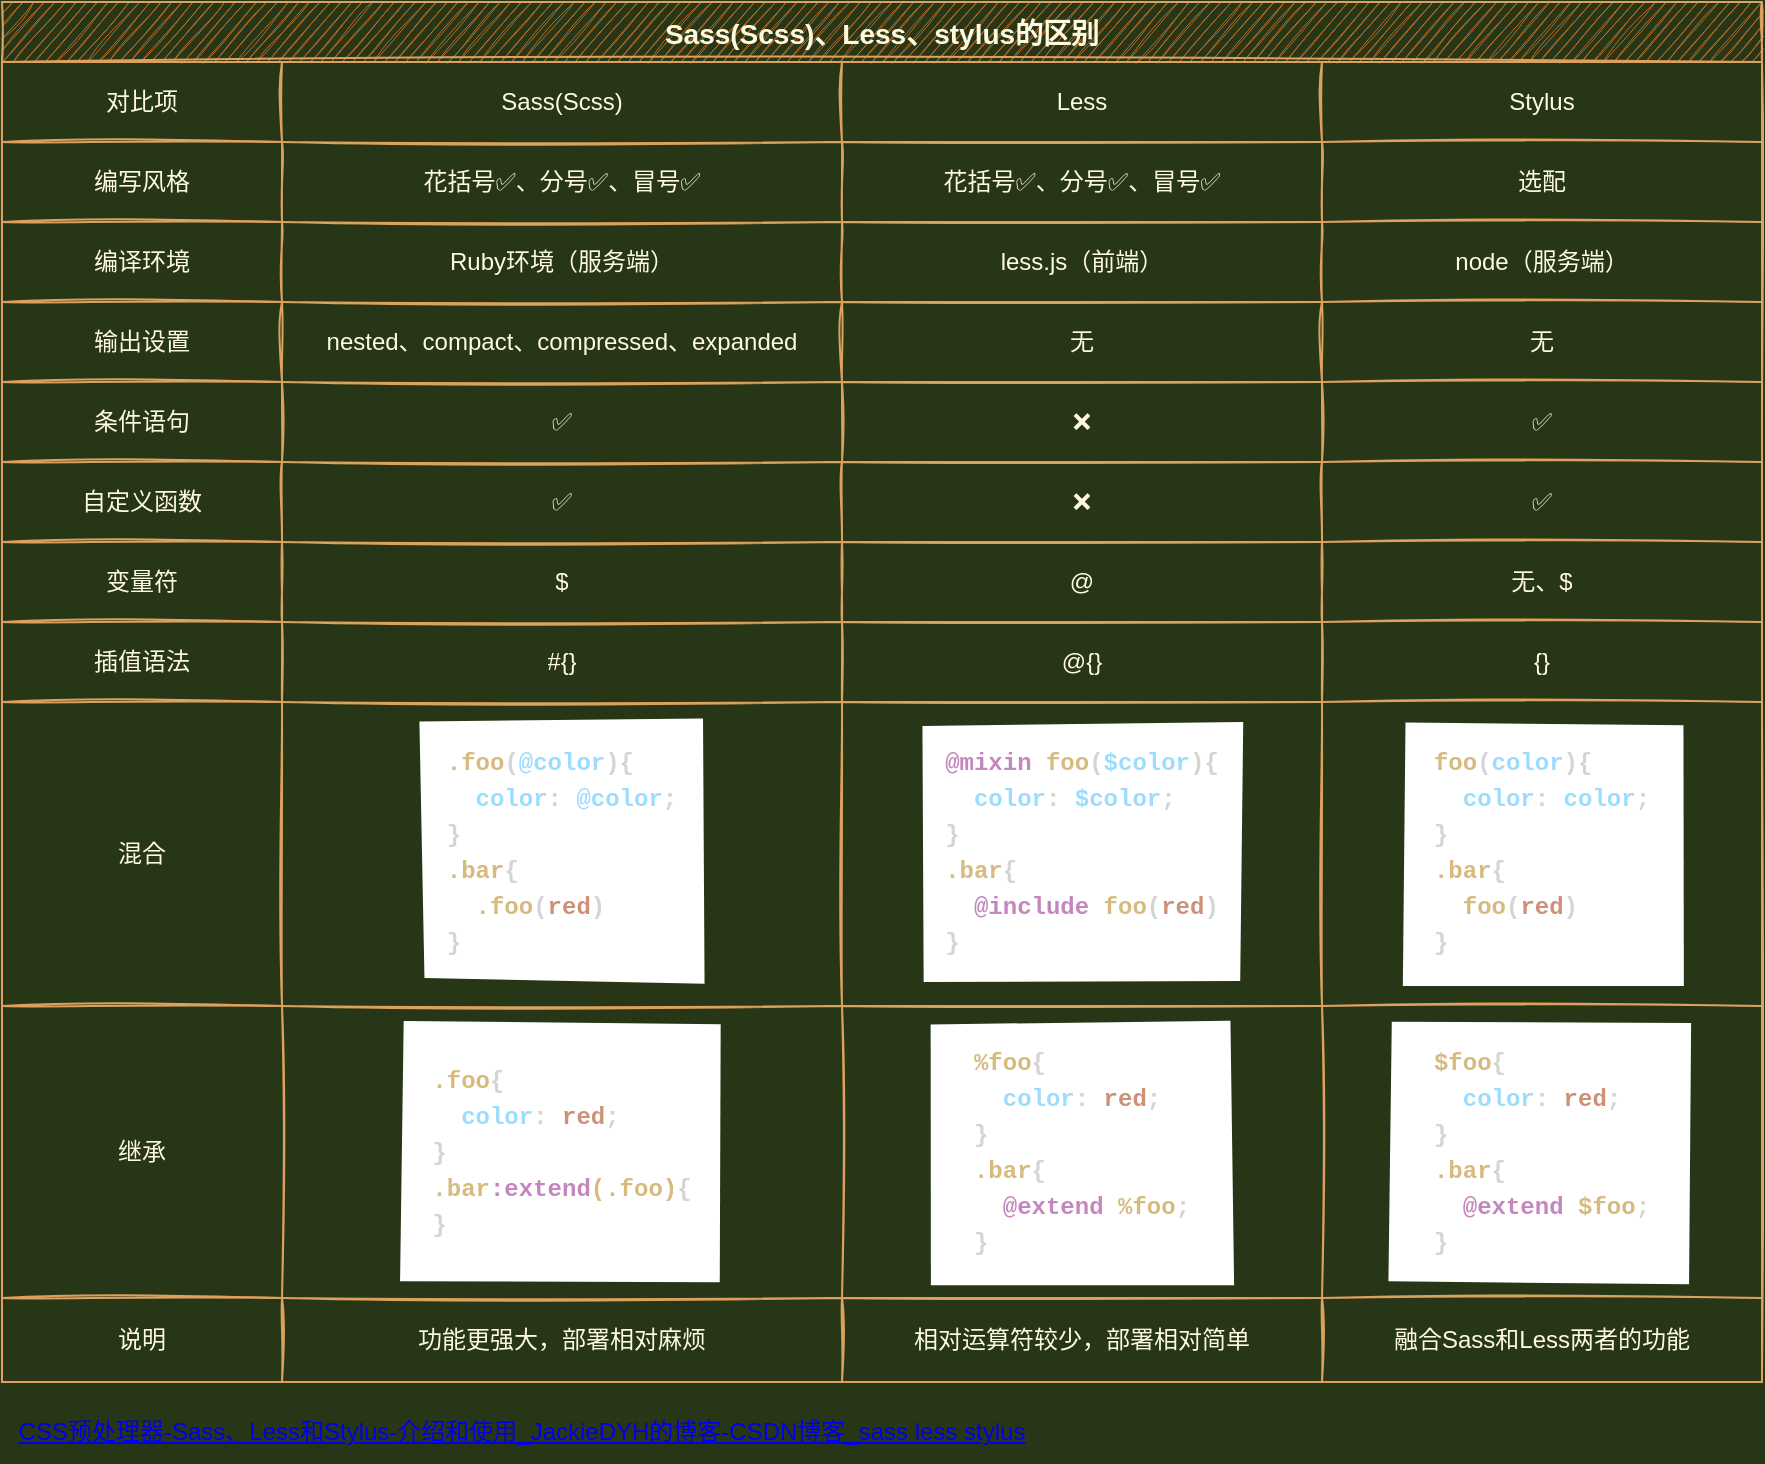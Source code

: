 <mxfile version="18.0.1" type="device"><diagram id="idOYnfuERaD--XpYnU1h" name="第 1 页"><mxGraphModel dx="1040" dy="711" grid="0" gridSize="10" guides="1" tooltips="1" connect="1" arrows="1" fold="1" page="0" pageScale="1" pageWidth="1600" pageHeight="900" background="#283618" math="0" shadow="0"><root><mxCell id="0"/><mxCell id="1" parent="0"/><mxCell id="S_6iXZ2n3z1yHmA3hQTH-1" value="Sass(Scss)、Less、stylus的区别" style="swimlane;startSize=30;fillColor=#BC6C25;strokeColor=#DDA15E;fontColor=#FEFAE0;sketch=1;fontSize=14;" parent="1" vertex="1"><mxGeometry x="380" y="250" width="880" height="690" as="geometry"><mxRectangle x="380" y="240" width="220" height="30" as="alternateBounds"/></mxGeometry></mxCell><mxCell id="S_6iXZ2n3z1yHmA3hQTH-2" value="" style="shape=table;html=1;whiteSpace=wrap;startSize=0;container=1;collapsible=0;childLayout=tableLayout;fillColor=none;strokeColor=#DDA15E;fontColor=#FEFAE0;sketch=1;" parent="S_6iXZ2n3z1yHmA3hQTH-1" vertex="1"><mxGeometry y="30" width="880" height="660" as="geometry"/></mxCell><mxCell id="S_6iXZ2n3z1yHmA3hQTH-3" value="" style="shape=tableRow;horizontal=0;startSize=0;swimlaneHead=0;swimlaneBody=0;top=0;left=0;bottom=0;right=0;collapsible=0;dropTarget=0;fillColor=none;points=[[0,0.5],[1,0.5]];portConstraint=eastwest;strokeColor=#DDA15E;fontColor=#FEFAE0;sketch=1;" parent="S_6iXZ2n3z1yHmA3hQTH-2" vertex="1"><mxGeometry width="880" height="40" as="geometry"/></mxCell><mxCell id="S_6iXZ2n3z1yHmA3hQTH-4" value="对比项" style="shape=partialRectangle;html=1;whiteSpace=wrap;connectable=0;fillColor=none;top=0;left=0;bottom=0;right=0;overflow=hidden;strokeColor=#DDA15E;fontColor=#FEFAE0;sketch=1;" parent="S_6iXZ2n3z1yHmA3hQTH-3" vertex="1"><mxGeometry width="140" height="40" as="geometry"><mxRectangle width="140" height="40" as="alternateBounds"/></mxGeometry></mxCell><mxCell id="S_6iXZ2n3z1yHmA3hQTH-5" value="Sass(Scss)" style="shape=partialRectangle;html=1;whiteSpace=wrap;connectable=0;fillColor=none;top=0;left=0;bottom=0;right=0;overflow=hidden;strokeColor=#DDA15E;fontColor=#FEFAE0;sketch=1;" parent="S_6iXZ2n3z1yHmA3hQTH-3" vertex="1"><mxGeometry x="140" width="280" height="40" as="geometry"><mxRectangle width="280" height="40" as="alternateBounds"/></mxGeometry></mxCell><mxCell id="S_6iXZ2n3z1yHmA3hQTH-6" value="Less" style="shape=partialRectangle;html=1;whiteSpace=wrap;connectable=0;fillColor=none;top=0;left=0;bottom=0;right=0;overflow=hidden;strokeColor=#DDA15E;fontColor=#FEFAE0;sketch=1;" parent="S_6iXZ2n3z1yHmA3hQTH-3" vertex="1"><mxGeometry x="420" width="240" height="40" as="geometry"><mxRectangle width="240" height="40" as="alternateBounds"/></mxGeometry></mxCell><mxCell id="S_6iXZ2n3z1yHmA3hQTH-19" value="Stylus" style="shape=partialRectangle;html=1;whiteSpace=wrap;connectable=0;fillColor=none;top=0;left=0;bottom=0;right=0;overflow=hidden;strokeColor=#DDA15E;fontColor=#FEFAE0;sketch=1;" parent="S_6iXZ2n3z1yHmA3hQTH-3" vertex="1"><mxGeometry x="660" width="220" height="40" as="geometry"><mxRectangle width="220" height="40" as="alternateBounds"/></mxGeometry></mxCell><mxCell id="S_6iXZ2n3z1yHmA3hQTH-7" value="" style="shape=tableRow;horizontal=0;startSize=0;swimlaneHead=0;swimlaneBody=0;top=0;left=0;bottom=0;right=0;collapsible=0;dropTarget=0;fillColor=none;points=[[0,0.5],[1,0.5]];portConstraint=eastwest;strokeColor=#DDA15E;fontColor=#FEFAE0;sketch=1;" parent="S_6iXZ2n3z1yHmA3hQTH-2" vertex="1"><mxGeometry y="40" width="880" height="40" as="geometry"/></mxCell><mxCell id="S_6iXZ2n3z1yHmA3hQTH-8" value="编写风格" style="shape=partialRectangle;html=1;whiteSpace=wrap;connectable=0;fillColor=none;top=0;left=0;bottom=0;right=0;overflow=hidden;strokeColor=#DDA15E;fontColor=#FEFAE0;sketch=1;" parent="S_6iXZ2n3z1yHmA3hQTH-7" vertex="1"><mxGeometry width="140" height="40" as="geometry"><mxRectangle width="140" height="40" as="alternateBounds"/></mxGeometry></mxCell><mxCell id="S_6iXZ2n3z1yHmA3hQTH-9" value="花括号&lt;span style=&quot;font-family: &amp;quot;Apple Color Emoji&amp;quot;, &amp;quot;Segoe UI Emoji&amp;quot;, NotoColorEmoji, &amp;quot;Noto Color Emoji&amp;quot;, &amp;quot;Segoe UI Symbol&amp;quot;, &amp;quot;Android Emoji&amp;quot;, EmojiSymbols; line-height: 1em; font-size: 1em;&quot; aria-label=&quot;✅&quot; role=&quot;img&quot;&gt;✅&lt;/span&gt;、分号&lt;span style=&quot;font-family: &amp;quot;Apple Color Emoji&amp;quot;, &amp;quot;Segoe UI Emoji&amp;quot;, NotoColorEmoji, &amp;quot;Noto Color Emoji&amp;quot;, &amp;quot;Segoe UI Symbol&amp;quot;, &amp;quot;Android Emoji&amp;quot;, EmojiSymbols;&quot;&gt;✅&lt;/span&gt;、冒号&lt;span style=&quot;font-family: &amp;quot;Apple Color Emoji&amp;quot;, &amp;quot;Segoe UI Emoji&amp;quot;, NotoColorEmoji, &amp;quot;Noto Color Emoji&amp;quot;, &amp;quot;Segoe UI Symbol&amp;quot;, &amp;quot;Android Emoji&amp;quot;, EmojiSymbols;&quot;&gt;✅&lt;/span&gt;" style="shape=partialRectangle;html=1;whiteSpace=wrap;connectable=0;fillColor=none;top=0;left=0;bottom=0;right=0;overflow=hidden;strokeColor=#DDA15E;fontColor=#FEFAE0;sketch=1;" parent="S_6iXZ2n3z1yHmA3hQTH-7" vertex="1"><mxGeometry x="140" width="280" height="40" as="geometry"><mxRectangle width="280" height="40" as="alternateBounds"/></mxGeometry></mxCell><mxCell id="S_6iXZ2n3z1yHmA3hQTH-10" value="花括号&lt;span style=&quot;font-size: 1em; font-family: &amp;quot;Apple Color Emoji&amp;quot;, &amp;quot;Segoe UI Emoji&amp;quot;, NotoColorEmoji, &amp;quot;Noto Color Emoji&amp;quot;, &amp;quot;Segoe UI Symbol&amp;quot;, &amp;quot;Android Emoji&amp;quot;, EmojiSymbols; line-height: 1em;&quot; aria-label=&quot;✅&quot; role=&quot;img&quot;&gt;✅&lt;/span&gt;、分号&lt;span style=&quot;font-family: &amp;quot;Apple Color Emoji&amp;quot;, &amp;quot;Segoe UI Emoji&amp;quot;, NotoColorEmoji, &amp;quot;Noto Color Emoji&amp;quot;, &amp;quot;Segoe UI Symbol&amp;quot;, &amp;quot;Android Emoji&amp;quot;, EmojiSymbols;&quot;&gt;✅&lt;/span&gt;、冒号&lt;span style=&quot;font-family: &amp;quot;Apple Color Emoji&amp;quot;, &amp;quot;Segoe UI Emoji&amp;quot;, NotoColorEmoji, &amp;quot;Noto Color Emoji&amp;quot;, &amp;quot;Segoe UI Symbol&amp;quot;, &amp;quot;Android Emoji&amp;quot;, EmojiSymbols;&quot;&gt;✅&lt;/span&gt;" style="shape=partialRectangle;html=1;whiteSpace=wrap;connectable=0;fillColor=none;top=0;left=0;bottom=0;right=0;overflow=hidden;strokeColor=#DDA15E;fontColor=#FEFAE0;sketch=1;" parent="S_6iXZ2n3z1yHmA3hQTH-7" vertex="1"><mxGeometry x="420" width="240" height="40" as="geometry"><mxRectangle width="240" height="40" as="alternateBounds"/></mxGeometry></mxCell><mxCell id="S_6iXZ2n3z1yHmA3hQTH-20" value="选配" style="shape=partialRectangle;html=1;whiteSpace=wrap;connectable=0;fillColor=none;top=0;left=0;bottom=0;right=0;overflow=hidden;strokeColor=#DDA15E;fontColor=#FEFAE0;sketch=1;" parent="S_6iXZ2n3z1yHmA3hQTH-7" vertex="1"><mxGeometry x="660" width="220" height="40" as="geometry"><mxRectangle width="220" height="40" as="alternateBounds"/></mxGeometry></mxCell><mxCell id="S_6iXZ2n3z1yHmA3hQTH-15" style="shape=tableRow;horizontal=0;startSize=0;swimlaneHead=0;swimlaneBody=0;top=0;left=0;bottom=0;right=0;collapsible=0;dropTarget=0;fillColor=none;points=[[0,0.5],[1,0.5]];portConstraint=eastwest;strokeColor=#DDA15E;fontColor=#FEFAE0;sketch=1;" parent="S_6iXZ2n3z1yHmA3hQTH-2" vertex="1"><mxGeometry y="80" width="880" height="40" as="geometry"/></mxCell><mxCell id="S_6iXZ2n3z1yHmA3hQTH-16" value="编译环境" style="shape=partialRectangle;html=1;whiteSpace=wrap;connectable=0;fillColor=none;top=0;left=0;bottom=0;right=0;overflow=hidden;strokeColor=#DDA15E;fontColor=#FEFAE0;sketch=1;" parent="S_6iXZ2n3z1yHmA3hQTH-15" vertex="1"><mxGeometry width="140" height="40" as="geometry"><mxRectangle width="140" height="40" as="alternateBounds"/></mxGeometry></mxCell><mxCell id="S_6iXZ2n3z1yHmA3hQTH-17" value="Ruby环境（服务端）" style="shape=partialRectangle;html=1;whiteSpace=wrap;connectable=0;fillColor=none;top=0;left=0;bottom=0;right=0;overflow=hidden;strokeColor=#DDA15E;fontColor=#FEFAE0;sketch=1;" parent="S_6iXZ2n3z1yHmA3hQTH-15" vertex="1"><mxGeometry x="140" width="280" height="40" as="geometry"><mxRectangle width="280" height="40" as="alternateBounds"/></mxGeometry></mxCell><mxCell id="S_6iXZ2n3z1yHmA3hQTH-18" value="less.js（前端）" style="shape=partialRectangle;html=1;whiteSpace=wrap;connectable=0;fillColor=none;top=0;left=0;bottom=0;right=0;overflow=hidden;strokeColor=#DDA15E;fontColor=#FEFAE0;sketch=1;" parent="S_6iXZ2n3z1yHmA3hQTH-15" vertex="1"><mxGeometry x="420" width="240" height="40" as="geometry"><mxRectangle width="240" height="40" as="alternateBounds"/></mxGeometry></mxCell><mxCell id="S_6iXZ2n3z1yHmA3hQTH-21" value="node（服务端）" style="shape=partialRectangle;html=1;whiteSpace=wrap;connectable=0;fillColor=none;top=0;left=0;bottom=0;right=0;overflow=hidden;strokeColor=#DDA15E;fontColor=#FEFAE0;sketch=1;" parent="S_6iXZ2n3z1yHmA3hQTH-15" vertex="1"><mxGeometry x="660" width="220" height="40" as="geometry"><mxRectangle width="220" height="40" as="alternateBounds"/></mxGeometry></mxCell><mxCell id="S_6iXZ2n3z1yHmA3hQTH-32" style="shape=tableRow;horizontal=0;startSize=0;swimlaneHead=0;swimlaneBody=0;top=0;left=0;bottom=0;right=0;collapsible=0;dropTarget=0;fillColor=none;points=[[0,0.5],[1,0.5]];portConstraint=eastwest;strokeColor=#DDA15E;fontColor=#FEFAE0;sketch=1;" parent="S_6iXZ2n3z1yHmA3hQTH-2" vertex="1"><mxGeometry y="120" width="880" height="40" as="geometry"/></mxCell><mxCell id="S_6iXZ2n3z1yHmA3hQTH-33" value="输出设置" style="shape=partialRectangle;html=1;whiteSpace=wrap;connectable=0;fillColor=none;top=0;left=0;bottom=0;right=0;overflow=hidden;strokeColor=#DDA15E;fontColor=#FEFAE0;sketch=1;" parent="S_6iXZ2n3z1yHmA3hQTH-32" vertex="1"><mxGeometry width="140" height="40" as="geometry"><mxRectangle width="140" height="40" as="alternateBounds"/></mxGeometry></mxCell><mxCell id="S_6iXZ2n3z1yHmA3hQTH-34" value="nested、compact、compressed、expanded" style="shape=partialRectangle;html=1;whiteSpace=wrap;connectable=0;fillColor=none;top=0;left=0;bottom=0;right=0;overflow=hidden;strokeColor=#DDA15E;fontColor=#FEFAE0;sketch=1;" parent="S_6iXZ2n3z1yHmA3hQTH-32" vertex="1"><mxGeometry x="140" width="280" height="40" as="geometry"><mxRectangle width="280" height="40" as="alternateBounds"/></mxGeometry></mxCell><mxCell id="S_6iXZ2n3z1yHmA3hQTH-35" value="无" style="shape=partialRectangle;html=1;whiteSpace=wrap;connectable=0;fillColor=none;top=0;left=0;bottom=0;right=0;overflow=hidden;strokeColor=#DDA15E;fontColor=#FEFAE0;sketch=1;" parent="S_6iXZ2n3z1yHmA3hQTH-32" vertex="1"><mxGeometry x="420" width="240" height="40" as="geometry"><mxRectangle width="240" height="40" as="alternateBounds"/></mxGeometry></mxCell><mxCell id="S_6iXZ2n3z1yHmA3hQTH-36" value="无" style="shape=partialRectangle;html=1;whiteSpace=wrap;connectable=0;fillColor=none;top=0;left=0;bottom=0;right=0;overflow=hidden;strokeColor=#DDA15E;fontColor=#FEFAE0;sketch=1;" parent="S_6iXZ2n3z1yHmA3hQTH-32" vertex="1"><mxGeometry x="660" width="220" height="40" as="geometry"><mxRectangle width="220" height="40" as="alternateBounds"/></mxGeometry></mxCell><mxCell id="S_6iXZ2n3z1yHmA3hQTH-37" style="shape=tableRow;horizontal=0;startSize=0;swimlaneHead=0;swimlaneBody=0;top=0;left=0;bottom=0;right=0;collapsible=0;dropTarget=0;fillColor=none;points=[[0,0.5],[1,0.5]];portConstraint=eastwest;strokeColor=#DDA15E;fontColor=#FEFAE0;sketch=1;" parent="S_6iXZ2n3z1yHmA3hQTH-2" vertex="1"><mxGeometry y="160" width="880" height="40" as="geometry"/></mxCell><mxCell id="S_6iXZ2n3z1yHmA3hQTH-38" value="条件语句" style="shape=partialRectangle;html=1;whiteSpace=wrap;connectable=0;fillColor=none;top=0;left=0;bottom=0;right=0;overflow=hidden;strokeColor=#DDA15E;fontColor=#FEFAE0;sketch=1;" parent="S_6iXZ2n3z1yHmA3hQTH-37" vertex="1"><mxGeometry width="140" height="40" as="geometry"><mxRectangle width="140" height="40" as="alternateBounds"/></mxGeometry></mxCell><mxCell id="S_6iXZ2n3z1yHmA3hQTH-39" value="&lt;span style=&quot;font-family: &amp;quot;Apple Color Emoji&amp;quot;, &amp;quot;Segoe UI Emoji&amp;quot;, NotoColorEmoji, &amp;quot;Noto Color Emoji&amp;quot;, &amp;quot;Segoe UI Symbol&amp;quot;, &amp;quot;Android Emoji&amp;quot;, EmojiSymbols;&quot;&gt;✅&lt;/span&gt;" style="shape=partialRectangle;html=1;whiteSpace=wrap;connectable=0;fillColor=none;top=0;left=0;bottom=0;right=0;overflow=hidden;strokeColor=#DDA15E;fontColor=#FEFAE0;sketch=1;" parent="S_6iXZ2n3z1yHmA3hQTH-37" vertex="1"><mxGeometry x="140" width="280" height="40" as="geometry"><mxRectangle width="280" height="40" as="alternateBounds"/></mxGeometry></mxCell><mxCell id="S_6iXZ2n3z1yHmA3hQTH-40" value="&lt;span style=&quot;font-family: &amp;quot;Apple Color Emoji&amp;quot;, &amp;quot;Segoe UI Emoji&amp;quot;, NotoColorEmoji, &amp;quot;Noto Color Emoji&amp;quot;, &amp;quot;Segoe UI Symbol&amp;quot;, &amp;quot;Android Emoji&amp;quot;, EmojiSymbols;&quot;&gt;❌&lt;/span&gt;" style="shape=partialRectangle;html=1;whiteSpace=wrap;connectable=0;fillColor=none;top=0;left=0;bottom=0;right=0;overflow=hidden;strokeColor=#DDA15E;fontColor=#FEFAE0;sketch=1;" parent="S_6iXZ2n3z1yHmA3hQTH-37" vertex="1"><mxGeometry x="420" width="240" height="40" as="geometry"><mxRectangle width="240" height="40" as="alternateBounds"/></mxGeometry></mxCell><mxCell id="S_6iXZ2n3z1yHmA3hQTH-41" value="&lt;span style=&quot;font-family: &amp;quot;Apple Color Emoji&amp;quot;, &amp;quot;Segoe UI Emoji&amp;quot;, NotoColorEmoji, &amp;quot;Noto Color Emoji&amp;quot;, &amp;quot;Segoe UI Symbol&amp;quot;, &amp;quot;Android Emoji&amp;quot;, EmojiSymbols;&quot;&gt;✅&lt;/span&gt;" style="shape=partialRectangle;html=1;whiteSpace=wrap;connectable=0;fillColor=none;top=0;left=0;bottom=0;right=0;overflow=hidden;strokeColor=#DDA15E;fontColor=#FEFAE0;sketch=1;" parent="S_6iXZ2n3z1yHmA3hQTH-37" vertex="1"><mxGeometry x="660" width="220" height="40" as="geometry"><mxRectangle width="220" height="40" as="alternateBounds"/></mxGeometry></mxCell><mxCell id="S_6iXZ2n3z1yHmA3hQTH-42" style="shape=tableRow;horizontal=0;startSize=0;swimlaneHead=0;swimlaneBody=0;top=0;left=0;bottom=0;right=0;collapsible=0;dropTarget=0;fillColor=none;points=[[0,0.5],[1,0.5]];portConstraint=eastwest;strokeColor=#DDA15E;fontColor=#FEFAE0;sketch=1;" parent="S_6iXZ2n3z1yHmA3hQTH-2" vertex="1"><mxGeometry y="200" width="880" height="40" as="geometry"/></mxCell><mxCell id="S_6iXZ2n3z1yHmA3hQTH-43" value="自定义函数" style="shape=partialRectangle;html=1;whiteSpace=wrap;connectable=0;fillColor=none;top=0;left=0;bottom=0;right=0;overflow=hidden;strokeColor=#DDA15E;fontColor=#FEFAE0;sketch=1;" parent="S_6iXZ2n3z1yHmA3hQTH-42" vertex="1"><mxGeometry width="140" height="40" as="geometry"><mxRectangle width="140" height="40" as="alternateBounds"/></mxGeometry></mxCell><mxCell id="S_6iXZ2n3z1yHmA3hQTH-44" value="&lt;span style=&quot;font-family: &amp;quot;Apple Color Emoji&amp;quot;, &amp;quot;Segoe UI Emoji&amp;quot;, NotoColorEmoji, &amp;quot;Noto Color Emoji&amp;quot;, &amp;quot;Segoe UI Symbol&amp;quot;, &amp;quot;Android Emoji&amp;quot;, EmojiSymbols;&quot;&gt;✅&lt;/span&gt;" style="shape=partialRectangle;html=1;whiteSpace=wrap;connectable=0;fillColor=none;top=0;left=0;bottom=0;right=0;overflow=hidden;strokeColor=#DDA15E;fontColor=#FEFAE0;sketch=1;" parent="S_6iXZ2n3z1yHmA3hQTH-42" vertex="1"><mxGeometry x="140" width="280" height="40" as="geometry"><mxRectangle width="280" height="40" as="alternateBounds"/></mxGeometry></mxCell><mxCell id="S_6iXZ2n3z1yHmA3hQTH-45" value="&lt;span style=&quot;font-family: &amp;quot;Apple Color Emoji&amp;quot;, &amp;quot;Segoe UI Emoji&amp;quot;, NotoColorEmoji, &amp;quot;Noto Color Emoji&amp;quot;, &amp;quot;Segoe UI Symbol&amp;quot;, &amp;quot;Android Emoji&amp;quot;, EmojiSymbols; line-height: 1em; font-size: 1em;&quot; aria-label=&quot;❌&quot; role=&quot;img&quot;&gt;❌&lt;/span&gt;" style="shape=partialRectangle;html=1;whiteSpace=wrap;connectable=0;fillColor=none;top=0;left=0;bottom=0;right=0;overflow=hidden;strokeColor=#DDA15E;fontColor=#FEFAE0;sketch=1;" parent="S_6iXZ2n3z1yHmA3hQTH-42" vertex="1"><mxGeometry x="420" width="240" height="40" as="geometry"><mxRectangle width="240" height="40" as="alternateBounds"/></mxGeometry></mxCell><mxCell id="S_6iXZ2n3z1yHmA3hQTH-46" value="&lt;span style=&quot;font-family: &amp;quot;Apple Color Emoji&amp;quot;, &amp;quot;Segoe UI Emoji&amp;quot;, NotoColorEmoji, &amp;quot;Noto Color Emoji&amp;quot;, &amp;quot;Segoe UI Symbol&amp;quot;, &amp;quot;Android Emoji&amp;quot;, EmojiSymbols;&quot;&gt;✅&lt;/span&gt;" style="shape=partialRectangle;html=1;whiteSpace=wrap;connectable=0;fillColor=none;top=0;left=0;bottom=0;right=0;overflow=hidden;strokeColor=#DDA15E;fontColor=#FEFAE0;sketch=1;" parent="S_6iXZ2n3z1yHmA3hQTH-42" vertex="1"><mxGeometry x="660" width="220" height="40" as="geometry"><mxRectangle width="220" height="40" as="alternateBounds"/></mxGeometry></mxCell><mxCell id="S_6iXZ2n3z1yHmA3hQTH-22" style="shape=tableRow;horizontal=0;startSize=0;swimlaneHead=0;swimlaneBody=0;top=0;left=0;bottom=0;right=0;collapsible=0;dropTarget=0;fillColor=none;points=[[0,0.5],[1,0.5]];portConstraint=eastwest;strokeColor=#DDA15E;fontColor=#FEFAE0;sketch=1;" parent="S_6iXZ2n3z1yHmA3hQTH-2" vertex="1"><mxGeometry y="240" width="880" height="40" as="geometry"/></mxCell><mxCell id="S_6iXZ2n3z1yHmA3hQTH-23" value="变量符" style="shape=partialRectangle;html=1;whiteSpace=wrap;connectable=0;fillColor=none;top=0;left=0;bottom=0;right=0;overflow=hidden;strokeColor=#DDA15E;fontColor=#FEFAE0;sketch=1;" parent="S_6iXZ2n3z1yHmA3hQTH-22" vertex="1"><mxGeometry width="140" height="40" as="geometry"><mxRectangle width="140" height="40" as="alternateBounds"/></mxGeometry></mxCell><mxCell id="S_6iXZ2n3z1yHmA3hQTH-24" value="$" style="shape=partialRectangle;html=1;whiteSpace=wrap;connectable=0;fillColor=none;top=0;left=0;bottom=0;right=0;overflow=hidden;strokeColor=#DDA15E;fontColor=#FEFAE0;sketch=1;" parent="S_6iXZ2n3z1yHmA3hQTH-22" vertex="1"><mxGeometry x="140" width="280" height="40" as="geometry"><mxRectangle width="280" height="40" as="alternateBounds"/></mxGeometry></mxCell><mxCell id="S_6iXZ2n3z1yHmA3hQTH-25" value="@" style="shape=partialRectangle;html=1;whiteSpace=wrap;connectable=0;fillColor=none;top=0;left=0;bottom=0;right=0;overflow=hidden;strokeColor=#DDA15E;fontColor=#FEFAE0;sketch=1;" parent="S_6iXZ2n3z1yHmA3hQTH-22" vertex="1"><mxGeometry x="420" width="240" height="40" as="geometry"><mxRectangle width="240" height="40" as="alternateBounds"/></mxGeometry></mxCell><mxCell id="S_6iXZ2n3z1yHmA3hQTH-26" value="无、$" style="shape=partialRectangle;html=1;whiteSpace=wrap;connectable=0;fillColor=none;top=0;left=0;bottom=0;right=0;overflow=hidden;strokeColor=#DDA15E;fontColor=#FEFAE0;sketch=1;" parent="S_6iXZ2n3z1yHmA3hQTH-22" vertex="1"><mxGeometry x="660" width="220" height="40" as="geometry"><mxRectangle width="220" height="40" as="alternateBounds"/></mxGeometry></mxCell><mxCell id="S_6iXZ2n3z1yHmA3hQTH-27" style="shape=tableRow;horizontal=0;startSize=0;swimlaneHead=0;swimlaneBody=0;top=0;left=0;bottom=0;right=0;collapsible=0;dropTarget=0;fillColor=none;points=[[0,0.5],[1,0.5]];portConstraint=eastwest;strokeColor=#DDA15E;fontColor=#FEFAE0;sketch=1;" parent="S_6iXZ2n3z1yHmA3hQTH-2" vertex="1"><mxGeometry y="280" width="880" height="40" as="geometry"/></mxCell><mxCell id="S_6iXZ2n3z1yHmA3hQTH-28" value="插值语法" style="shape=partialRectangle;html=1;whiteSpace=wrap;connectable=0;fillColor=none;top=0;left=0;bottom=0;right=0;overflow=hidden;strokeColor=#DDA15E;fontColor=#FEFAE0;sketch=1;" parent="S_6iXZ2n3z1yHmA3hQTH-27" vertex="1"><mxGeometry width="140" height="40" as="geometry"><mxRectangle width="140" height="40" as="alternateBounds"/></mxGeometry></mxCell><mxCell id="S_6iXZ2n3z1yHmA3hQTH-29" value="#{}" style="shape=partialRectangle;html=1;whiteSpace=wrap;connectable=0;fillColor=none;top=0;left=0;bottom=0;right=0;overflow=hidden;strokeColor=#DDA15E;fontColor=#FEFAE0;sketch=1;" parent="S_6iXZ2n3z1yHmA3hQTH-27" vertex="1"><mxGeometry x="140" width="280" height="40" as="geometry"><mxRectangle width="280" height="40" as="alternateBounds"/></mxGeometry></mxCell><mxCell id="S_6iXZ2n3z1yHmA3hQTH-30" value="@{}" style="shape=partialRectangle;html=1;whiteSpace=wrap;connectable=0;fillColor=none;top=0;left=0;bottom=0;right=0;overflow=hidden;strokeColor=#DDA15E;fontColor=#FEFAE0;sketch=1;" parent="S_6iXZ2n3z1yHmA3hQTH-27" vertex="1"><mxGeometry x="420" width="240" height="40" as="geometry"><mxRectangle width="240" height="40" as="alternateBounds"/></mxGeometry></mxCell><mxCell id="S_6iXZ2n3z1yHmA3hQTH-31" value="{}" style="shape=partialRectangle;html=1;whiteSpace=wrap;connectable=0;fillColor=none;top=0;left=0;bottom=0;right=0;overflow=hidden;strokeColor=#DDA15E;fontColor=#FEFAE0;sketch=1;" parent="S_6iXZ2n3z1yHmA3hQTH-27" vertex="1"><mxGeometry x="660" width="220" height="40" as="geometry"><mxRectangle width="220" height="40" as="alternateBounds"/></mxGeometry></mxCell><mxCell id="1wBlyG7jpQThsNX-sjbb-1" style="shape=tableRow;horizontal=0;startSize=0;swimlaneHead=0;swimlaneBody=0;top=0;left=0;bottom=0;right=0;collapsible=0;dropTarget=0;fillColor=none;points=[[0,0.5],[1,0.5]];portConstraint=eastwest;strokeColor=#DDA15E;fontColor=#FEFAE0;sketch=1;" vertex="1" parent="S_6iXZ2n3z1yHmA3hQTH-2"><mxGeometry y="320" width="880" height="152" as="geometry"/></mxCell><mxCell id="1wBlyG7jpQThsNX-sjbb-2" value="混合" style="shape=partialRectangle;html=1;whiteSpace=wrap;connectable=0;fillColor=none;top=0;left=0;bottom=0;right=0;overflow=hidden;strokeColor=#DDA15E;fontColor=#FEFAE0;sketch=1;" vertex="1" parent="1wBlyG7jpQThsNX-sjbb-1"><mxGeometry width="140" height="152" as="geometry"><mxRectangle width="140" height="152" as="alternateBounds"/></mxGeometry></mxCell><mxCell id="1wBlyG7jpQThsNX-sjbb-3" value="" style="shape=partialRectangle;html=1;whiteSpace=wrap;connectable=0;fillColor=none;top=0;left=0;bottom=0;right=0;overflow=hidden;strokeColor=#DDA15E;fontColor=#FEFAE0;sketch=1;align=left;" vertex="1" parent="1wBlyG7jpQThsNX-sjbb-1"><mxGeometry x="140" width="280" height="152" as="geometry"><mxRectangle width="280" height="152" as="alternateBounds"/></mxGeometry></mxCell><mxCell id="1wBlyG7jpQThsNX-sjbb-4" style="shape=partialRectangle;html=1;whiteSpace=wrap;connectable=0;fillColor=none;top=0;left=0;bottom=0;right=0;overflow=hidden;strokeColor=#DDA15E;fontColor=#FEFAE0;sketch=1;" vertex="1" parent="1wBlyG7jpQThsNX-sjbb-1"><mxGeometry x="420" width="240" height="152" as="geometry"><mxRectangle width="240" height="152" as="alternateBounds"/></mxGeometry></mxCell><mxCell id="1wBlyG7jpQThsNX-sjbb-5" style="shape=partialRectangle;html=1;whiteSpace=wrap;connectable=0;fillColor=none;top=0;left=0;bottom=0;right=0;overflow=hidden;strokeColor=#DDA15E;fontColor=#FEFAE0;sketch=1;" vertex="1" parent="1wBlyG7jpQThsNX-sjbb-1"><mxGeometry x="660" width="220" height="152" as="geometry"><mxRectangle width="220" height="152" as="alternateBounds"/></mxGeometry></mxCell><mxCell id="1wBlyG7jpQThsNX-sjbb-6" style="shape=tableRow;horizontal=0;startSize=0;swimlaneHead=0;swimlaneBody=0;top=0;left=0;bottom=0;right=0;collapsible=0;dropTarget=0;fillColor=none;points=[[0,0.5],[1,0.5]];portConstraint=eastwest;strokeColor=#DDA15E;fontColor=#FEFAE0;sketch=1;" vertex="1" parent="S_6iXZ2n3z1yHmA3hQTH-2"><mxGeometry y="472" width="880" height="146" as="geometry"/></mxCell><mxCell id="1wBlyG7jpQThsNX-sjbb-7" value="继承" style="shape=partialRectangle;html=1;whiteSpace=wrap;connectable=0;fillColor=none;top=0;left=0;bottom=0;right=0;overflow=hidden;strokeColor=#DDA15E;fontColor=#FEFAE0;sketch=1;" vertex="1" parent="1wBlyG7jpQThsNX-sjbb-6"><mxGeometry width="140" height="146" as="geometry"><mxRectangle width="140" height="146" as="alternateBounds"/></mxGeometry></mxCell><mxCell id="1wBlyG7jpQThsNX-sjbb-8" style="shape=partialRectangle;html=1;whiteSpace=wrap;connectable=0;fillColor=none;top=0;left=0;bottom=0;right=0;overflow=hidden;strokeColor=#DDA15E;fontColor=#FEFAE0;sketch=1;" vertex="1" parent="1wBlyG7jpQThsNX-sjbb-6"><mxGeometry x="140" width="280" height="146" as="geometry"><mxRectangle width="280" height="146" as="alternateBounds"/></mxGeometry></mxCell><mxCell id="1wBlyG7jpQThsNX-sjbb-9" style="shape=partialRectangle;html=1;whiteSpace=wrap;connectable=0;fillColor=none;top=0;left=0;bottom=0;right=0;overflow=hidden;strokeColor=#DDA15E;fontColor=#FEFAE0;sketch=1;" vertex="1" parent="1wBlyG7jpQThsNX-sjbb-6"><mxGeometry x="420" width="240" height="146" as="geometry"><mxRectangle width="240" height="146" as="alternateBounds"/></mxGeometry></mxCell><mxCell id="1wBlyG7jpQThsNX-sjbb-10" style="shape=partialRectangle;html=1;whiteSpace=wrap;connectable=0;fillColor=none;top=0;left=0;bottom=0;right=0;overflow=hidden;strokeColor=#DDA15E;fontColor=#FEFAE0;sketch=1;" vertex="1" parent="1wBlyG7jpQThsNX-sjbb-6"><mxGeometry x="660" width="220" height="146" as="geometry"><mxRectangle width="220" height="146" as="alternateBounds"/></mxGeometry></mxCell><mxCell id="S_6iXZ2n3z1yHmA3hQTH-47" style="shape=tableRow;horizontal=0;startSize=0;swimlaneHead=0;swimlaneBody=0;top=0;left=0;bottom=0;right=0;collapsible=0;dropTarget=0;fillColor=none;points=[[0,0.5],[1,0.5]];portConstraint=eastwest;strokeColor=#DDA15E;fontColor=#FEFAE0;sketch=1;" parent="S_6iXZ2n3z1yHmA3hQTH-2" vertex="1"><mxGeometry y="618" width="880" height="42" as="geometry"/></mxCell><mxCell id="S_6iXZ2n3z1yHmA3hQTH-48" value="说明" style="shape=partialRectangle;html=1;whiteSpace=wrap;connectable=0;fillColor=none;top=0;left=0;bottom=0;right=0;overflow=hidden;strokeColor=#DDA15E;fontColor=#FEFAE0;sketch=1;" parent="S_6iXZ2n3z1yHmA3hQTH-47" vertex="1"><mxGeometry width="140" height="42" as="geometry"><mxRectangle width="140" height="42" as="alternateBounds"/></mxGeometry></mxCell><mxCell id="S_6iXZ2n3z1yHmA3hQTH-49" value="功能更强大，部署相对麻烦" style="shape=partialRectangle;html=1;whiteSpace=wrap;connectable=0;fillColor=none;top=0;left=0;bottom=0;right=0;overflow=hidden;strokeColor=#DDA15E;fontColor=#FEFAE0;sketch=1;" parent="S_6iXZ2n3z1yHmA3hQTH-47" vertex="1"><mxGeometry x="140" width="280" height="42" as="geometry"><mxRectangle width="280" height="42" as="alternateBounds"/></mxGeometry></mxCell><mxCell id="S_6iXZ2n3z1yHmA3hQTH-50" value="相对运算符较少，部署相对简单" style="shape=partialRectangle;html=1;whiteSpace=wrap;connectable=0;fillColor=none;top=0;left=0;bottom=0;right=0;overflow=hidden;strokeColor=#DDA15E;fontColor=#FEFAE0;sketch=1;" parent="S_6iXZ2n3z1yHmA3hQTH-47" vertex="1"><mxGeometry x="420" width="240" height="42" as="geometry"><mxRectangle width="240" height="42" as="alternateBounds"/></mxGeometry></mxCell><mxCell id="S_6iXZ2n3z1yHmA3hQTH-51" value="融合Sass和Less两者的功能" style="shape=partialRectangle;html=1;whiteSpace=wrap;connectable=0;fillColor=none;top=0;left=0;bottom=0;right=0;overflow=hidden;strokeColor=#DDA15E;fontColor=#FEFAE0;sketch=1;" parent="S_6iXZ2n3z1yHmA3hQTH-47" vertex="1"><mxGeometry x="660" width="220" height="42" as="geometry"><mxRectangle width="220" height="42" as="alternateBounds"/></mxGeometry></mxCell><mxCell id="1wBlyG7jpQThsNX-sjbb-17" value="&lt;div style=&quot;color: rgb(212, 212, 212); font-family: Menlo, Monaco, &amp;quot;Courier New&amp;quot;, monospace; text-align: left; line-height: 18px;&quot;&gt;&lt;div&gt;&lt;b&gt;&lt;span style=&quot;color: rgb(215, 186, 125);&quot;&gt;.foo&lt;/span&gt;(&lt;span style=&quot;color: rgb(156, 220, 254);&quot;&gt;@color&lt;/span&gt;){&lt;/b&gt;&lt;/div&gt;&lt;div&gt;&lt;b&gt;&lt;span style=&quot;color: rgb(156, 220, 254);&quot;&gt;&amp;nbsp; color&lt;/span&gt;:&amp;nbsp;&lt;span style=&quot;color: rgb(156, 220, 254);&quot;&gt;@color&lt;/span&gt;;&lt;/b&gt;&lt;/div&gt;&lt;/div&gt;&lt;div style=&quot;color: rgb(212, 212, 212); font-family: Menlo, Monaco, &amp;quot;Courier New&amp;quot;, monospace; text-align: left; line-height: 18px;&quot;&gt;&lt;div&gt;&lt;b&gt;}&lt;/b&gt;&lt;/div&gt;&lt;div&gt;&lt;b&gt;&lt;span style=&quot;color: rgb(215, 186, 125);&quot;&gt;.bar&lt;/span&gt;{&lt;/b&gt;&lt;/div&gt;&lt;div&gt;&lt;b&gt;&lt;span style=&quot;color: rgb(215, 186, 125);&quot;&gt;&amp;nbsp; .foo&lt;/span&gt;(&lt;span style=&quot;color: rgb(206, 145, 120);&quot;&gt;red&lt;/span&gt;)&lt;/b&gt;&lt;/div&gt;&lt;div&gt;&lt;b&gt;}&lt;/b&gt;&lt;/div&gt;&lt;/div&gt;" style="rounded=0;whiteSpace=wrap;html=1;labelBackgroundColor=none;strokeColor=none;fillColor=default;sketch=1;" vertex="1" parent="S_6iXZ2n3z1yHmA3hQTH-1"><mxGeometry x="210" y="360" width="140" height="130" as="geometry"/></mxCell><mxCell id="1wBlyG7jpQThsNX-sjbb-18" value="&lt;div style=&quot;font-family: Menlo, Monaco, &amp;quot;Courier New&amp;quot;, monospace; text-align: left; line-height: 18px;&quot;&gt;&lt;div style=&quot;&quot;&gt;&lt;b&gt;&lt;font style=&quot;&quot; color=&quot;#c586c0&quot;&gt;@mixin&lt;/font&gt;&lt;span style=&quot;color: rgb(215, 186, 125);&quot;&gt; foo&lt;/span&gt;&lt;font style=&quot;&quot; color=&quot;#d4d4d4&quot;&gt;(&lt;/font&gt;&lt;font style=&quot;&quot; color=&quot;#9cdcfe&quot;&gt;$&lt;/font&gt;&lt;span style=&quot;color: rgb(156, 220, 254);&quot;&gt;color&lt;/span&gt;&lt;font style=&quot;&quot; color=&quot;#d4d4d4&quot;&gt;){&lt;/font&gt;&lt;/b&gt;&lt;/div&gt;&lt;div style=&quot;color: rgb(212, 212, 212);&quot;&gt;&lt;b&gt;&lt;span style=&quot;color: rgb(156, 220, 254);&quot;&gt;&amp;nbsp; color&lt;/span&gt;:&amp;nbsp;&lt;span style=&quot;color: rgb(156, 220, 254);&quot;&gt;$color&lt;/span&gt;;&lt;/b&gt;&lt;/div&gt;&lt;/div&gt;&lt;div style=&quot;font-family: Menlo, Monaco, &amp;quot;Courier New&amp;quot;, monospace; text-align: left; line-height: 18px;&quot;&gt;&lt;div style=&quot;color: rgb(212, 212, 212);&quot;&gt;&lt;b&gt;}&lt;/b&gt;&lt;/div&gt;&lt;div style=&quot;color: rgb(212, 212, 212);&quot;&gt;&lt;b&gt;&lt;span style=&quot;color: rgb(215, 186, 125);&quot;&gt;.bar&lt;/span&gt;{&lt;/b&gt;&lt;/div&gt;&lt;div style=&quot;&quot;&gt;&lt;b&gt;&lt;span style=&quot;color: rgb(215, 186, 125);&quot;&gt;&amp;nbsp; &lt;/span&gt;&lt;font color=&quot;#c586c0&quot;&gt;@&lt;/font&gt;&lt;font color=&quot;#c586c0&quot;&gt;include&lt;/font&gt;&lt;span style=&quot;color: rgb(212, 212, 212); background-color: initial;&quot;&gt;&lt;span style=&quot;color: rgb(215, 186, 125);&quot;&gt;&amp;nbsp;foo&lt;/span&gt;(&lt;span style=&quot;color: rgb(206, 145, 120);&quot;&gt;red&lt;/span&gt;)&lt;/span&gt;&lt;br&gt;&lt;/b&gt;&lt;/div&gt;&lt;div style=&quot;color: rgb(212, 212, 212);&quot;&gt;&lt;b&gt;}&lt;/b&gt;&lt;/div&gt;&lt;/div&gt;" style="rounded=0;whiteSpace=wrap;html=1;labelBackgroundColor=none;strokeColor=none;fillColor=default;sketch=1;" vertex="1" parent="S_6iXZ2n3z1yHmA3hQTH-1"><mxGeometry x="460" y="360" width="160" height="130" as="geometry"/></mxCell><mxCell id="1wBlyG7jpQThsNX-sjbb-19" value="&lt;div style=&quot;color: rgb(212, 212, 212); font-family: Menlo, Monaco, &amp;quot;Courier New&amp;quot;, monospace; text-align: left; line-height: 18px;&quot;&gt;&lt;div&gt;&lt;b&gt;&lt;span style=&quot;color: rgb(215, 186, 125);&quot;&gt;foo&lt;/span&gt;(&lt;span style=&quot;color: rgb(156, 220, 254);&quot;&gt;color&lt;/span&gt;){&lt;/b&gt;&lt;/div&gt;&lt;div&gt;&lt;b&gt;&lt;span style=&quot;color: rgb(156, 220, 254);&quot;&gt;&amp;nbsp; color&lt;/span&gt;:&amp;nbsp;&lt;span style=&quot;color: rgb(156, 220, 254);&quot;&gt;color&lt;/span&gt;;&lt;/b&gt;&lt;/div&gt;&lt;/div&gt;&lt;div style=&quot;color: rgb(212, 212, 212); font-family: Menlo, Monaco, &amp;quot;Courier New&amp;quot;, monospace; text-align: left; line-height: 18px;&quot;&gt;&lt;div&gt;&lt;b&gt;}&lt;/b&gt;&lt;/div&gt;&lt;div&gt;&lt;b&gt;&lt;span style=&quot;color: rgb(215, 186, 125);&quot;&gt;.bar&lt;/span&gt;{&lt;/b&gt;&lt;/div&gt;&lt;div&gt;&lt;b&gt;&lt;span style=&quot;color: rgb(215, 186, 125);&quot;&gt;&amp;nbsp; foo&lt;/span&gt;(&lt;span style=&quot;color: rgb(206, 145, 120);&quot;&gt;red&lt;/span&gt;)&lt;/b&gt;&lt;/div&gt;&lt;div&gt;&lt;b&gt;}&lt;/b&gt;&lt;/div&gt;&lt;/div&gt;" style="rounded=0;whiteSpace=wrap;html=1;labelBackgroundColor=none;strokeColor=none;fillColor=default;sketch=1;" vertex="1" parent="S_6iXZ2n3z1yHmA3hQTH-1"><mxGeometry x="700" y="360" width="140" height="130" as="geometry"/></mxCell><mxCell id="1wBlyG7jpQThsNX-sjbb-20" value="&lt;div style=&quot;color: rgb(212, 212, 212); font-family: Menlo, Monaco, &amp;quot;Courier New&amp;quot;, monospace; text-align: left; line-height: 18px;&quot;&gt;&lt;div&gt;&lt;b&gt;&lt;span style=&quot;color: rgb(215, 186, 125);&quot;&gt;%foo&lt;/span&gt;{&lt;/b&gt;&lt;/div&gt;&lt;div&gt;&lt;b&gt;&lt;span style=&quot;color: rgb(156, 220, 254);&quot;&gt;&amp;nbsp; color&lt;/span&gt;:&amp;nbsp;&lt;/b&gt;&lt;b style=&quot;color: rgb(240, 240, 240);&quot;&gt;&lt;span style=&quot;color: rgb(212, 212, 212); background-color: initial;&quot;&gt;&lt;span style=&quot;color: rgb(206, 145, 120);&quot;&gt;red&lt;/span&gt;&lt;/span&gt;&lt;/b&gt;&lt;b&gt;;&lt;/b&gt;&lt;/div&gt;&lt;/div&gt;&lt;div style=&quot;font-family: Menlo, Monaco, &amp;quot;Courier New&amp;quot;, monospace; text-align: left; line-height: 18px;&quot;&gt;&lt;div style=&quot;color: rgb(212, 212, 212);&quot;&gt;&lt;b&gt;}&lt;/b&gt;&lt;/div&gt;&lt;div style=&quot;color: rgb(212, 212, 212);&quot;&gt;&lt;b&gt;&lt;span style=&quot;color: rgb(215, 186, 125);&quot;&gt;.bar&lt;/span&gt;{&lt;/b&gt;&lt;/div&gt;&lt;div style=&quot;&quot;&gt;&lt;b style=&quot;&quot;&gt;&lt;span style=&quot;color: rgb(215, 186, 125);&quot;&gt;&amp;nbsp; &lt;/span&gt;&lt;font color=&quot;#c586c0&quot;&gt;@extend&lt;/font&gt;&lt;span style=&quot;color: rgb(215, 186, 125);&quot;&gt;&amp;nbsp;%foo&lt;/span&gt;&lt;/b&gt;&lt;b style=&quot;background-color: initial; color: rgb(212, 212, 212);&quot;&gt;;&lt;/b&gt;&lt;/div&gt;&lt;div style=&quot;color: rgb(212, 212, 212);&quot;&gt;&lt;b&gt;}&lt;/b&gt;&lt;/div&gt;&lt;/div&gt;" style="rounded=0;whiteSpace=wrap;html=1;labelBackgroundColor=none;strokeColor=none;fillColor=default;sketch=1;" vertex="1" parent="S_6iXZ2n3z1yHmA3hQTH-1"><mxGeometry x="465" y="510" width="150" height="130" as="geometry"/></mxCell><mxCell id="1wBlyG7jpQThsNX-sjbb-21" value="&lt;div style=&quot;font-family: Menlo, Monaco, &amp;quot;Courier New&amp;quot;, monospace; text-align: left; line-height: 18px;&quot;&gt;&lt;div style=&quot;color: rgb(212, 212, 212);&quot;&gt;&lt;b&gt;&lt;span style=&quot;color: rgb(215, 186, 125);&quot;&gt;.foo&lt;/span&gt;{&lt;/b&gt;&lt;/div&gt;&lt;div style=&quot;&quot;&gt;&lt;b style=&quot;&quot;&gt;&lt;span style=&quot;color: rgb(156, 220, 254);&quot;&gt;&amp;nbsp; color&lt;/span&gt;&lt;font color=&quot;#d4d4d4&quot;&gt;:&amp;nbsp;&lt;/font&gt;&lt;/b&gt;&lt;b&gt;&lt;span style=&quot;color: rgb(212, 212, 212); background-color: initial;&quot;&gt;&lt;span style=&quot;color: rgb(206, 145, 120);&quot;&gt;red&lt;/span&gt;&lt;/span&gt;&lt;/b&gt;&lt;b style=&quot;&quot;&gt;&lt;font color=&quot;#d4d4d4&quot;&gt;;&lt;/font&gt;&lt;/b&gt;&lt;/div&gt;&lt;/div&gt;&lt;div style=&quot;font-family: Menlo, Monaco, &amp;quot;Courier New&amp;quot;, monospace; text-align: left; line-height: 18px;&quot;&gt;&lt;div style=&quot;color: rgb(212, 212, 212);&quot;&gt;&lt;b&gt;}&lt;/b&gt;&lt;/div&gt;&lt;div style=&quot;&quot;&gt;&lt;b style=&quot;&quot;&gt;&lt;span style=&quot;color: rgb(215, 186, 125);&quot;&gt;.bar&lt;/span&gt;&lt;font color=&quot;#c586c0&quot;&gt;:extend&lt;/font&gt;&lt;span style=&quot;color: rgb(215, 186, 125);&quot;&gt;(.foo)&lt;/span&gt;&lt;font color=&quot;#d4d4d4&quot;&gt;{&lt;/font&gt;&lt;/b&gt;&lt;/div&gt;&lt;div style=&quot;color: rgb(212, 212, 212);&quot;&gt;&lt;b&gt;}&lt;/b&gt;&lt;/div&gt;&lt;/div&gt;" style="rounded=0;whiteSpace=wrap;html=1;labelBackgroundColor=none;strokeColor=none;fillColor=default;sketch=1;" vertex="1" parent="S_6iXZ2n3z1yHmA3hQTH-1"><mxGeometry x="200" y="510" width="160" height="130" as="geometry"/></mxCell><mxCell id="1wBlyG7jpQThsNX-sjbb-23" value="&lt;div style=&quot;color: rgb(212, 212, 212); font-family: Menlo, Monaco, &amp;quot;Courier New&amp;quot;, monospace; text-align: left; line-height: 18px;&quot;&gt;&lt;div&gt;&lt;b&gt;&lt;span style=&quot;color: rgb(215, 186, 125);&quot;&gt;$foo&lt;/span&gt;{&lt;/b&gt;&lt;/div&gt;&lt;div&gt;&lt;b&gt;&lt;span style=&quot;color: rgb(156, 220, 254);&quot;&gt;&amp;nbsp; color&lt;/span&gt;:&amp;nbsp;&lt;/b&gt;&lt;b style=&quot;color: rgb(240, 240, 240);&quot;&gt;&lt;span style=&quot;color: rgb(212, 212, 212); background-color: initial;&quot;&gt;&lt;span style=&quot;color: rgb(206, 145, 120);&quot;&gt;red&lt;/span&gt;&lt;/span&gt;&lt;/b&gt;&lt;b&gt;;&lt;/b&gt;&lt;/div&gt;&lt;/div&gt;&lt;div style=&quot;font-family: Menlo, Monaco, &amp;quot;Courier New&amp;quot;, monospace; text-align: left; line-height: 18px;&quot;&gt;&lt;div style=&quot;color: rgb(212, 212, 212);&quot;&gt;&lt;b&gt;}&lt;/b&gt;&lt;/div&gt;&lt;div style=&quot;color: rgb(212, 212, 212);&quot;&gt;&lt;b&gt;&lt;span style=&quot;color: rgb(215, 186, 125);&quot;&gt;.bar&lt;/span&gt;{&lt;/b&gt;&lt;/div&gt;&lt;div style=&quot;&quot;&gt;&lt;b style=&quot;&quot;&gt;&lt;span style=&quot;color: rgb(215, 186, 125);&quot;&gt;&amp;nbsp; &lt;/span&gt;&lt;font color=&quot;#c586c0&quot;&gt;@extend&lt;/font&gt;&lt;span style=&quot;color: rgb(215, 186, 125);&quot;&gt;&amp;nbsp;$foo&lt;/span&gt;&lt;/b&gt;&lt;b style=&quot;background-color: initial; color: rgb(212, 212, 212);&quot;&gt;;&lt;/b&gt;&lt;/div&gt;&lt;div style=&quot;color: rgb(212, 212, 212);&quot;&gt;&lt;b&gt;}&lt;/b&gt;&lt;/div&gt;&lt;/div&gt;" style="rounded=0;whiteSpace=wrap;html=1;labelBackgroundColor=none;strokeColor=none;fillColor=default;sketch=1;" vertex="1" parent="S_6iXZ2n3z1yHmA3hQTH-1"><mxGeometry x="695" y="510" width="150" height="130" as="geometry"/></mxCell><mxCell id="7oV9AH1CplBpj73hMKsz-2" value="&lt;a href=&quot;https://blog.csdn.net/JackieDYH/article/details/116709489&quot;&gt;CSS预处理器-Sass、Less和Stylus-介绍和使用_JackieDYH的博客-CSDN博客_sass less stylus&lt;/a&gt;" style="text;html=1;strokeColor=none;fillColor=none;align=center;verticalAlign=middle;whiteSpace=wrap;rounded=0;" parent="1" vertex="1"><mxGeometry x="380" y="950" width="520" height="30" as="geometry"/></mxCell></root></mxGraphModel></diagram></mxfile>